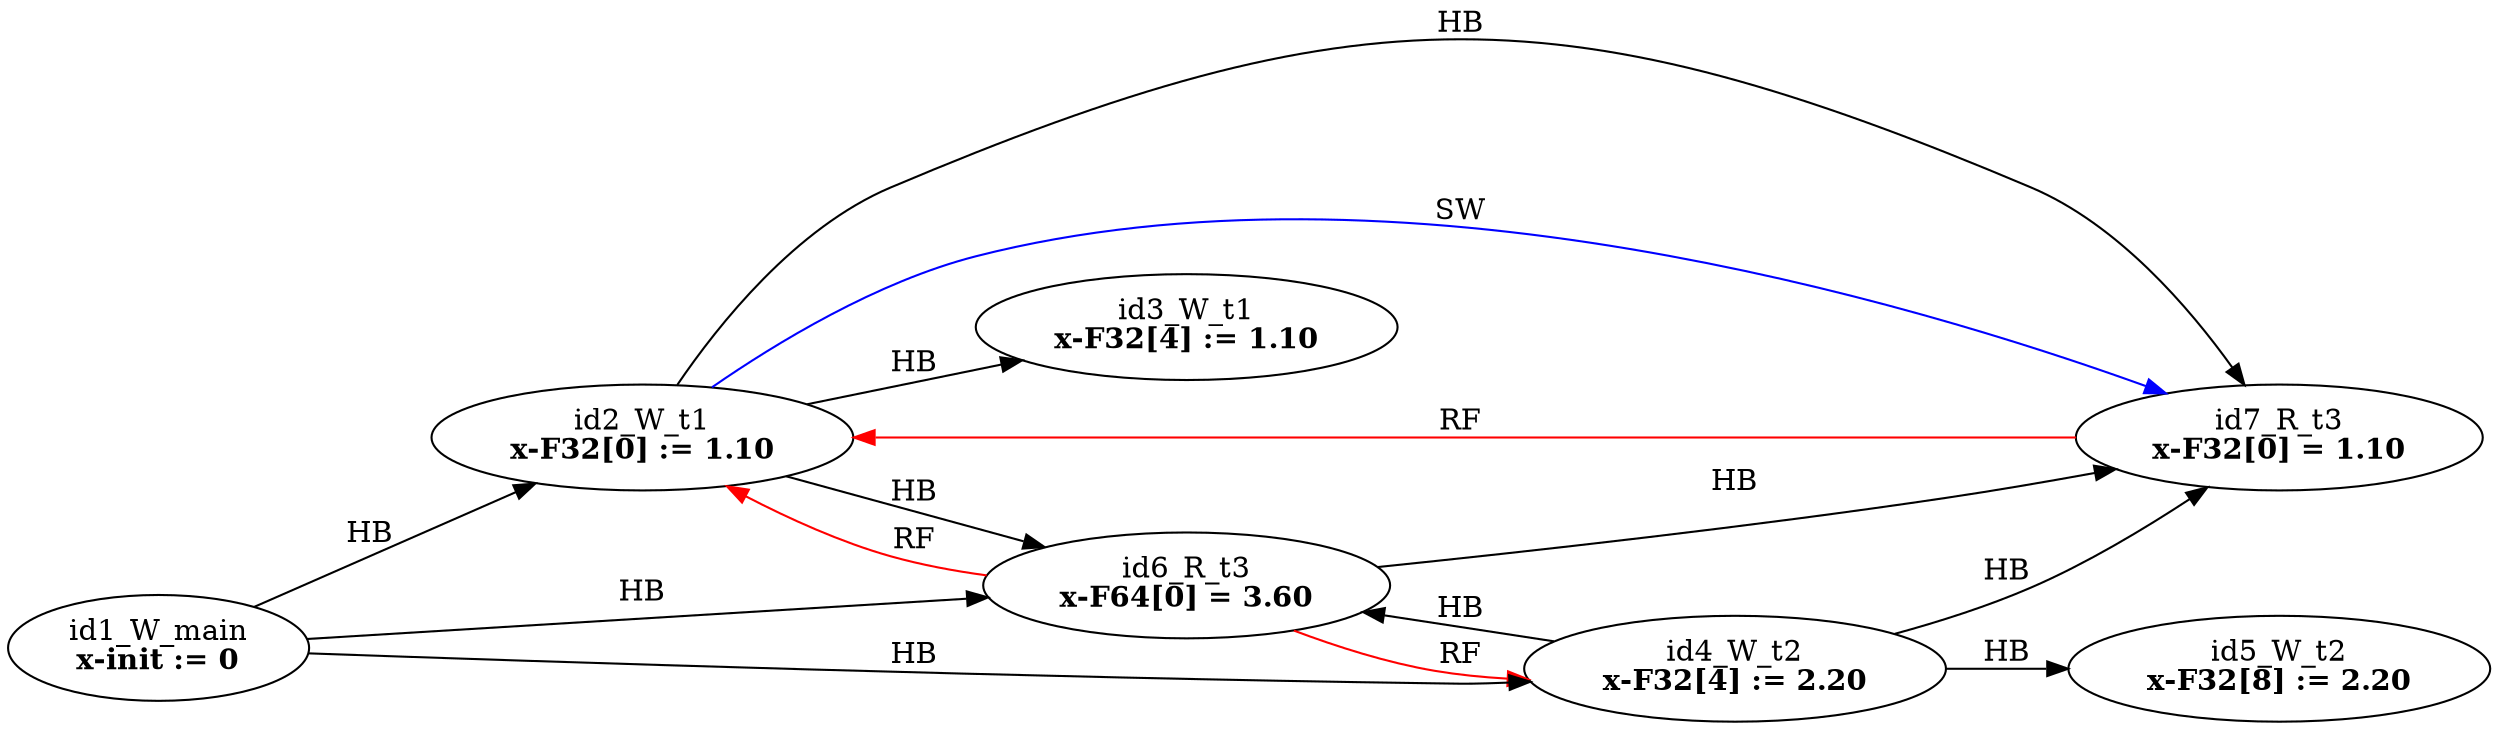 digraph memory_model {
rankdir=LR;
splines=true; esep=0.5;
id2_W_t1 -> id3_W_t1 [label = "HB", color="black"];
id4_W_t2 -> id5_W_t2 [label = "HB", color="black"];
id6_R_t3 -> id7_R_t3 [label = "HB", color="black"];
id1_W_main -> id2_W_t1 [label = "HB", color="black"];
id1_W_main -> id4_W_t2 [label = "HB", color="black"];
id1_W_main -> id6_R_t3 [label = "HB", color="black"];
id2_W_t1 -> id6_R_t3 [label = "HB", color="black"];
id2_W_t1 -> id7_R_t3 [label = "HB", color="black"];
id4_W_t2 -> id6_R_t3 [label = "HB", color="black"];
id4_W_t2 -> id7_R_t3 [label = "HB", color="black"];
id6_R_t3 -> id2_W_t1 [label = "RF", color="red"];
id6_R_t3 -> id4_W_t2 [label = "RF", color="red"];
id7_R_t3 -> id2_W_t1 [label = "RF", color="red"];
id2_W_t1 -> id7_R_t3 [label = "SW", color="blue"];
id1_W_main [label=<id1_W_main<br/><B>x-init := 0</B>>, pos="5.0,4!"]
id2_W_t1 [label=<id2_W_t1<br/><B>x-F32[0] := 1.10</B>>, pos="0,2!"]
id3_W_t1 [label=<id3_W_t1<br/><B>x-F32[4] := 1.10</B>>, pos="0,0!"]
id4_W_t2 [label=<id4_W_t2<br/><B>x-F32[4] := 2.20</B>>, pos="5,2!"]
id5_W_t2 [label=<id5_W_t2<br/><B>x-F32[8] := 2.20</B>>, pos="5,0!"]
id6_R_t3 [label=<id6_R_t3<br/><B>x-F64[0] = 3.60</B>>, pos="10,2!"]
id7_R_t3 [label=<id7_R_t3<br/><B>x-F32[0] = 1.10</B>>, pos="10,0!"]
}